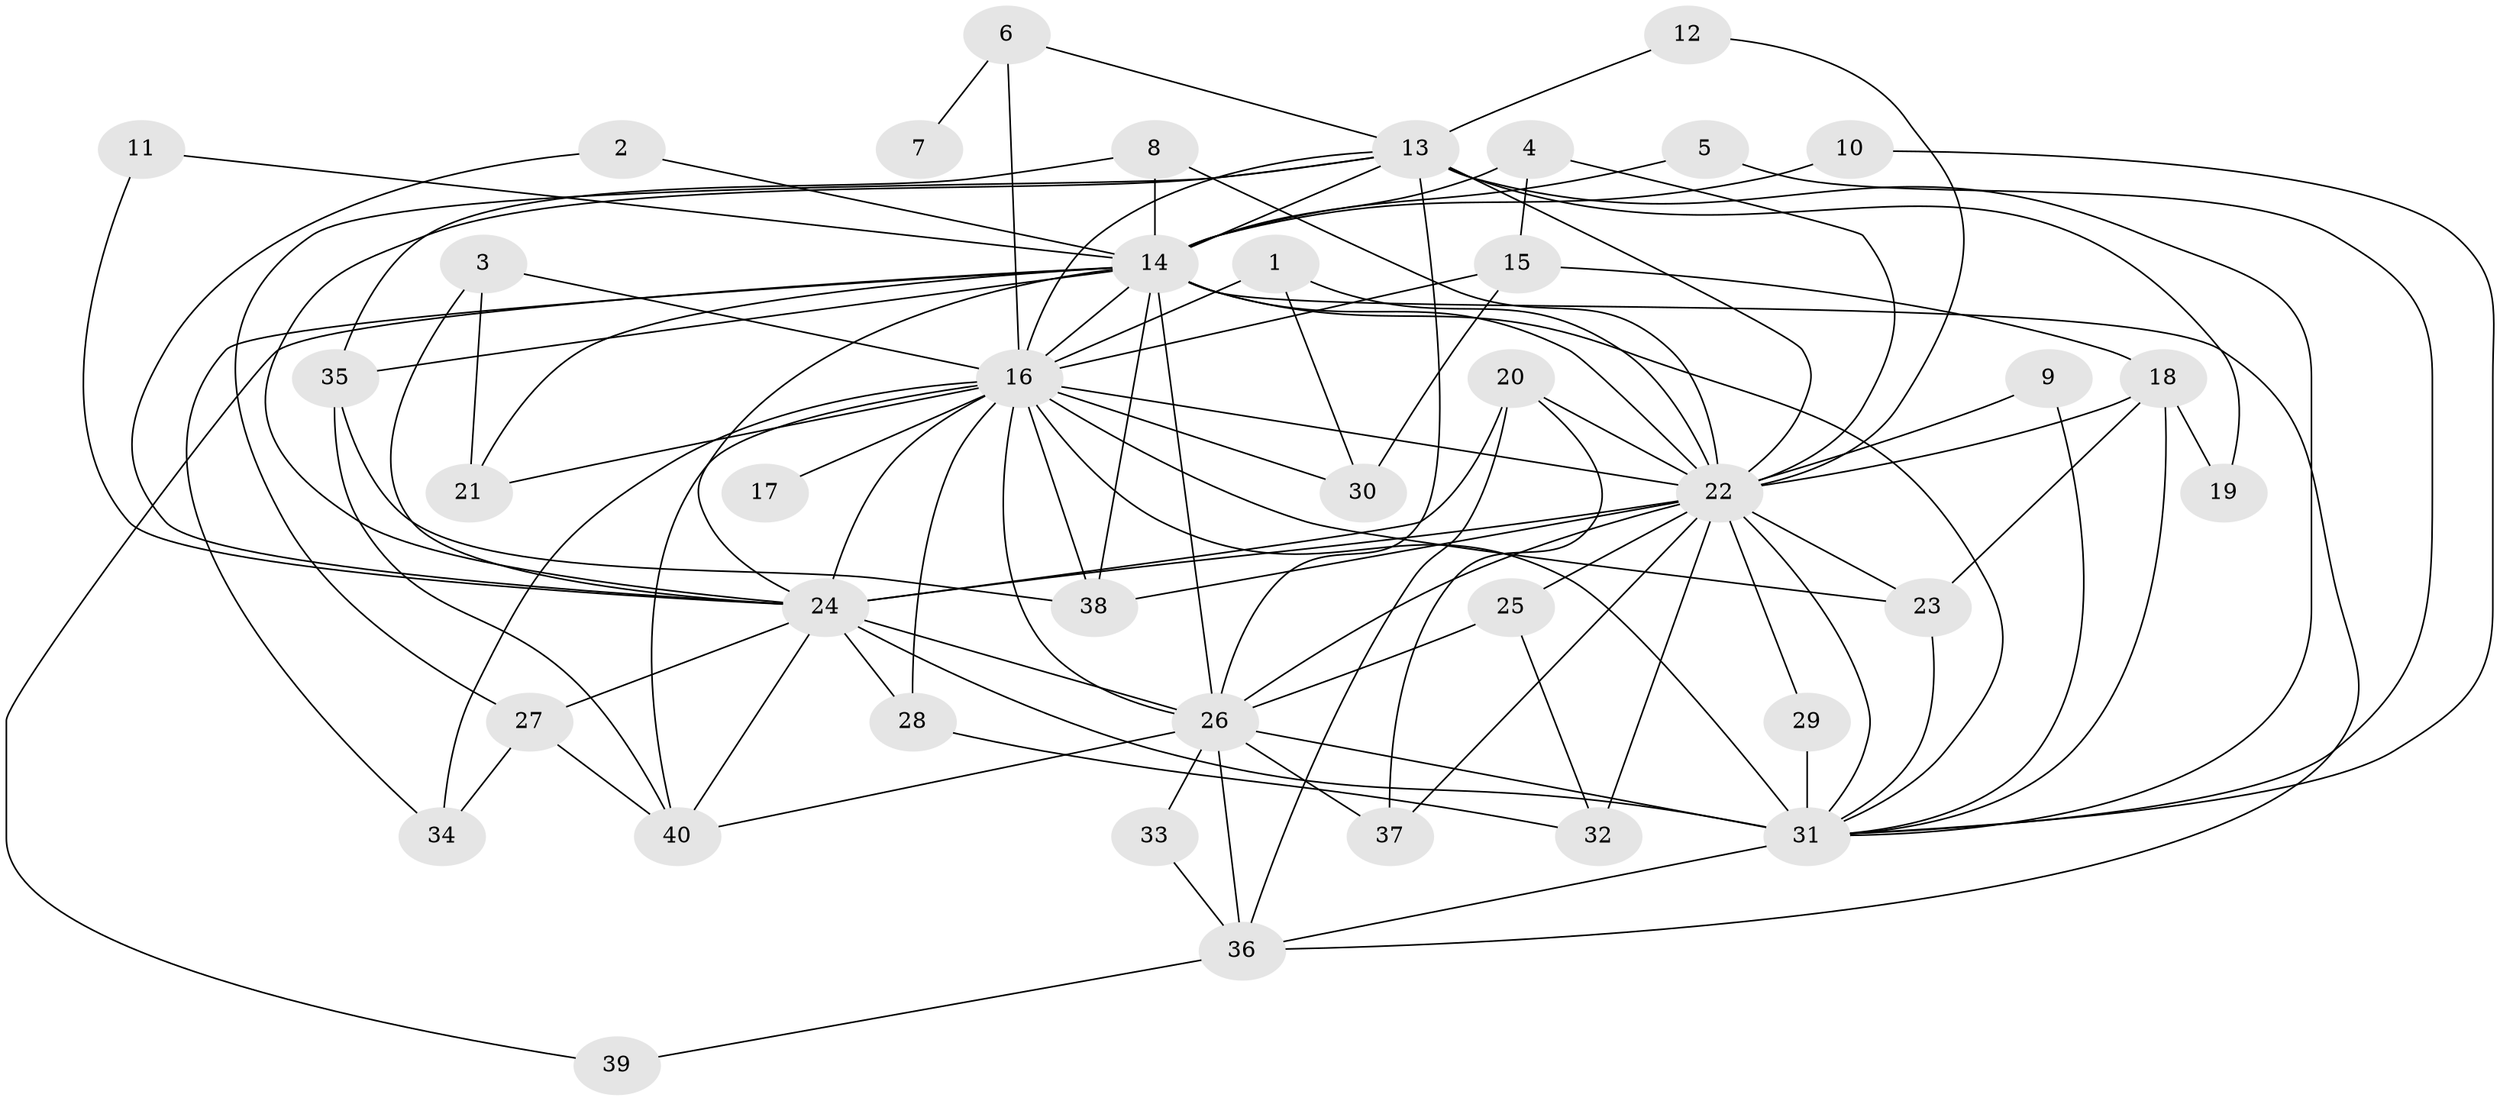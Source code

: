 // original degree distribution, {24: 0.02531645569620253, 14: 0.012658227848101266, 19: 0.02531645569620253, 15: 0.02531645569620253, 25: 0.012658227848101266, 13: 0.012658227848101266, 17: 0.012658227848101266, 5: 0.05063291139240506, 3: 0.17721518987341772, 2: 0.5569620253164557, 4: 0.0759493670886076, 7: 0.012658227848101266}
// Generated by graph-tools (version 1.1) at 2025/01/03/09/25 03:01:17]
// undirected, 40 vertices, 100 edges
graph export_dot {
graph [start="1"]
  node [color=gray90,style=filled];
  1;
  2;
  3;
  4;
  5;
  6;
  7;
  8;
  9;
  10;
  11;
  12;
  13;
  14;
  15;
  16;
  17;
  18;
  19;
  20;
  21;
  22;
  23;
  24;
  25;
  26;
  27;
  28;
  29;
  30;
  31;
  32;
  33;
  34;
  35;
  36;
  37;
  38;
  39;
  40;
  1 -- 16 [weight=1.0];
  1 -- 22 [weight=1.0];
  1 -- 30 [weight=1.0];
  2 -- 14 [weight=1.0];
  2 -- 24 [weight=1.0];
  3 -- 16 [weight=1.0];
  3 -- 21 [weight=1.0];
  3 -- 24 [weight=1.0];
  4 -- 14 [weight=1.0];
  4 -- 15 [weight=1.0];
  4 -- 22 [weight=1.0];
  5 -- 14 [weight=1.0];
  5 -- 31 [weight=1.0];
  6 -- 7 [weight=1.0];
  6 -- 13 [weight=1.0];
  6 -- 16 [weight=1.0];
  8 -- 14 [weight=1.0];
  8 -- 22 [weight=1.0];
  8 -- 35 [weight=1.0];
  9 -- 22 [weight=1.0];
  9 -- 31 [weight=1.0];
  10 -- 14 [weight=1.0];
  10 -- 31 [weight=1.0];
  11 -- 14 [weight=1.0];
  11 -- 24 [weight=1.0];
  12 -- 13 [weight=1.0];
  12 -- 22 [weight=1.0];
  13 -- 14 [weight=1.0];
  13 -- 16 [weight=2.0];
  13 -- 19 [weight=1.0];
  13 -- 22 [weight=1.0];
  13 -- 24 [weight=3.0];
  13 -- 26 [weight=3.0];
  13 -- 27 [weight=1.0];
  13 -- 31 [weight=3.0];
  14 -- 16 [weight=1.0];
  14 -- 21 [weight=1.0];
  14 -- 22 [weight=1.0];
  14 -- 24 [weight=4.0];
  14 -- 26 [weight=2.0];
  14 -- 31 [weight=2.0];
  14 -- 34 [weight=1.0];
  14 -- 35 [weight=1.0];
  14 -- 36 [weight=1.0];
  14 -- 38 [weight=2.0];
  14 -- 39 [weight=1.0];
  15 -- 16 [weight=1.0];
  15 -- 18 [weight=1.0];
  15 -- 30 [weight=1.0];
  16 -- 17 [weight=1.0];
  16 -- 21 [weight=1.0];
  16 -- 22 [weight=2.0];
  16 -- 23 [weight=1.0];
  16 -- 24 [weight=3.0];
  16 -- 26 [weight=2.0];
  16 -- 28 [weight=1.0];
  16 -- 30 [weight=1.0];
  16 -- 31 [weight=2.0];
  16 -- 34 [weight=1.0];
  16 -- 38 [weight=1.0];
  16 -- 40 [weight=1.0];
  18 -- 19 [weight=1.0];
  18 -- 22 [weight=1.0];
  18 -- 23 [weight=1.0];
  18 -- 31 [weight=1.0];
  20 -- 22 [weight=1.0];
  20 -- 24 [weight=2.0];
  20 -- 36 [weight=1.0];
  20 -- 37 [weight=1.0];
  22 -- 23 [weight=1.0];
  22 -- 24 [weight=3.0];
  22 -- 25 [weight=1.0];
  22 -- 26 [weight=3.0];
  22 -- 29 [weight=1.0];
  22 -- 31 [weight=2.0];
  22 -- 32 [weight=1.0];
  22 -- 37 [weight=1.0];
  22 -- 38 [weight=1.0];
  23 -- 31 [weight=1.0];
  24 -- 26 [weight=5.0];
  24 -- 27 [weight=1.0];
  24 -- 28 [weight=1.0];
  24 -- 31 [weight=6.0];
  24 -- 40 [weight=1.0];
  25 -- 26 [weight=2.0];
  25 -- 32 [weight=1.0];
  26 -- 31 [weight=4.0];
  26 -- 33 [weight=1.0];
  26 -- 36 [weight=2.0];
  26 -- 37 [weight=1.0];
  26 -- 40 [weight=1.0];
  27 -- 34 [weight=1.0];
  27 -- 40 [weight=1.0];
  28 -- 32 [weight=1.0];
  29 -- 31 [weight=2.0];
  31 -- 36 [weight=1.0];
  33 -- 36 [weight=1.0];
  35 -- 38 [weight=1.0];
  35 -- 40 [weight=1.0];
  36 -- 39 [weight=1.0];
}
